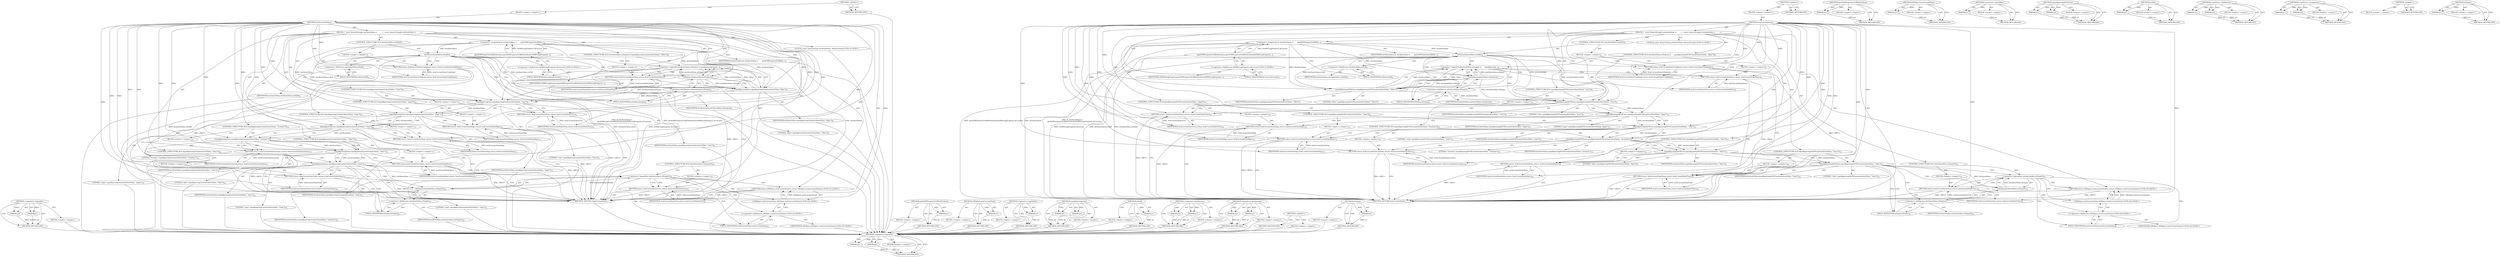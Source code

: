 digraph "isEmpty" {
vulnerable_138 [label=<(METHOD,&lt;operator&gt;.logicalOr)>];
vulnerable_139 [label=<(PARAM,p1)>];
vulnerable_140 [label=<(PARAM,p2)>];
vulnerable_141 [label=<(BLOCK,&lt;empty&gt;,&lt;empty&gt;)>];
vulnerable_142 [label=<(METHOD_RETURN,ANY)>];
vulnerable_6 [label=<(METHOD,&lt;global&gt;)<SUB>1</SUB>>];
vulnerable_7 [label=<(BLOCK,&lt;empty&gt;,&lt;empty&gt;)<SUB>1</SUB>>];
vulnerable_8 [label=<(METHOD,ariaCurrentState)<SUB>1</SUB>>];
vulnerable_9 [label=<(BLOCK,{
  const AtomicString&amp; attributeValue =
      ...,{
  const AtomicString&amp; attributeValue =
      ...)<SUB>1</SUB>>];
vulnerable_10 [label="<(LOCAL,const AtomicString attributeValue: AtomicString)<SUB>2</SUB>>"];
vulnerable_11 [label=<(&lt;operator&gt;.assignment,&amp; attributeValue =
       getAOMPropertyOrARIAA...)<SUB>2</SUB>>];
vulnerable_12 [label=<(IDENTIFIER,attributeValue,&amp; attributeValue =
       getAOMPropertyOrARIAA...)<SUB>2</SUB>>];
vulnerable_13 [label=<(getAOMPropertyOrARIAAttribute,getAOMPropertyOrARIAAttribute(AOMStringProperty...)<SUB>3</SUB>>];
vulnerable_14 [label="<(&lt;operator&gt;.fieldAccess,AOMStringProperty::kCurrent)<SUB>3</SUB>>"];
vulnerable_15 [label=<(IDENTIFIER,AOMStringProperty,getAOMPropertyOrARIAAttribute(AOMStringProperty...)<SUB>3</SUB>>];
vulnerable_16 [label=<(FIELD_IDENTIFIER,kCurrent,kCurrent)<SUB>3</SUB>>];
vulnerable_17 [label=<(CONTROL_STRUCTURE,IF,if (attributeValue.isNull()))<SUB>4</SUB>>];
vulnerable_18 [label=<(isNull,attributeValue.isNull())<SUB>4</SUB>>];
vulnerable_19 [label=<(&lt;operator&gt;.fieldAccess,attributeValue.isNull)<SUB>4</SUB>>];
vulnerable_20 [label=<(IDENTIFIER,attributeValue,attributeValue.isNull())<SUB>4</SUB>>];
vulnerable_21 [label=<(FIELD_IDENTIFIER,isNull,isNull)<SUB>4</SUB>>];
vulnerable_22 [label=<(BLOCK,&lt;empty&gt;,&lt;empty&gt;)<SUB>5</SUB>>];
vulnerable_23 [label=<(RETURN,return AriaCurrentStateUndefined;,return AriaCurrentStateUndefined;)<SUB>5</SUB>>];
vulnerable_24 [label=<(IDENTIFIER,AriaCurrentStateUndefined,return AriaCurrentStateUndefined;)<SUB>5</SUB>>];
vulnerable_25 [label=<(CONTROL_STRUCTURE,IF,if (attributeValue.isEmpty() || equalIgnoringCase(attributeValue, &quot;false&quot;)))<SUB>6</SUB>>];
vulnerable_26 [label=<(&lt;operator&gt;.logicalOr,attributeValue.isEmpty() || equalIgnoringCase(a...)<SUB>6</SUB>>];
vulnerable_27 [label=<(isEmpty,attributeValue.isEmpty())<SUB>6</SUB>>];
vulnerable_28 [label=<(&lt;operator&gt;.fieldAccess,attributeValue.isEmpty)<SUB>6</SUB>>];
vulnerable_29 [label=<(IDENTIFIER,attributeValue,attributeValue.isEmpty())<SUB>6</SUB>>];
vulnerable_30 [label=<(FIELD_IDENTIFIER,isEmpty,isEmpty)<SUB>6</SUB>>];
vulnerable_31 [label=<(equalIgnoringCase,equalIgnoringCase(attributeValue, &quot;false&quot;))<SUB>6</SUB>>];
vulnerable_32 [label=<(IDENTIFIER,attributeValue,equalIgnoringCase(attributeValue, &quot;false&quot;))<SUB>6</SUB>>];
vulnerable_33 [label=<(LITERAL,&quot;false&quot;,equalIgnoringCase(attributeValue, &quot;false&quot;))<SUB>6</SUB>>];
vulnerable_34 [label=<(BLOCK,&lt;empty&gt;,&lt;empty&gt;)<SUB>7</SUB>>];
vulnerable_35 [label=<(RETURN,return AriaCurrentStateFalse;,return AriaCurrentStateFalse;)<SUB>7</SUB>>];
vulnerable_36 [label=<(IDENTIFIER,AriaCurrentStateFalse,return AriaCurrentStateFalse;)<SUB>7</SUB>>];
vulnerable_37 [label=<(CONTROL_STRUCTURE,IF,if (equalIgnoringCase(attributeValue, &quot;true&quot;)))<SUB>8</SUB>>];
vulnerable_38 [label=<(equalIgnoringCase,equalIgnoringCase(attributeValue, &quot;true&quot;))<SUB>8</SUB>>];
vulnerable_39 [label=<(IDENTIFIER,attributeValue,equalIgnoringCase(attributeValue, &quot;true&quot;))<SUB>8</SUB>>];
vulnerable_40 [label=<(LITERAL,&quot;true&quot;,equalIgnoringCase(attributeValue, &quot;true&quot;))<SUB>8</SUB>>];
vulnerable_41 [label=<(BLOCK,&lt;empty&gt;,&lt;empty&gt;)<SUB>9</SUB>>];
vulnerable_42 [label=<(RETURN,return AriaCurrentStateTrue;,return AriaCurrentStateTrue;)<SUB>9</SUB>>];
vulnerable_43 [label=<(IDENTIFIER,AriaCurrentStateTrue,return AriaCurrentStateTrue;)<SUB>9</SUB>>];
vulnerable_44 [label=<(CONTROL_STRUCTURE,IF,if (equalIgnoringCase(attributeValue, &quot;page&quot;)))<SUB>10</SUB>>];
vulnerable_45 [label=<(equalIgnoringCase,equalIgnoringCase(attributeValue, &quot;page&quot;))<SUB>10</SUB>>];
vulnerable_46 [label=<(IDENTIFIER,attributeValue,equalIgnoringCase(attributeValue, &quot;page&quot;))<SUB>10</SUB>>];
vulnerable_47 [label=<(LITERAL,&quot;page&quot;,equalIgnoringCase(attributeValue, &quot;page&quot;))<SUB>10</SUB>>];
vulnerable_48 [label=<(BLOCK,&lt;empty&gt;,&lt;empty&gt;)<SUB>11</SUB>>];
vulnerable_49 [label=<(RETURN,return AriaCurrentStatePage;,return AriaCurrentStatePage;)<SUB>11</SUB>>];
vulnerable_50 [label=<(IDENTIFIER,AriaCurrentStatePage,return AriaCurrentStatePage;)<SUB>11</SUB>>];
vulnerable_51 [label=<(CONTROL_STRUCTURE,IF,if (equalIgnoringCase(attributeValue, &quot;step&quot;)))<SUB>12</SUB>>];
vulnerable_52 [label=<(equalIgnoringCase,equalIgnoringCase(attributeValue, &quot;step&quot;))<SUB>12</SUB>>];
vulnerable_53 [label=<(IDENTIFIER,attributeValue,equalIgnoringCase(attributeValue, &quot;step&quot;))<SUB>12</SUB>>];
vulnerable_54 [label=<(LITERAL,&quot;step&quot;,equalIgnoringCase(attributeValue, &quot;step&quot;))<SUB>12</SUB>>];
vulnerable_55 [label=<(BLOCK,&lt;empty&gt;,&lt;empty&gt;)<SUB>13</SUB>>];
vulnerable_56 [label=<(RETURN,return AriaCurrentStateStep;,return AriaCurrentStateStep;)<SUB>13</SUB>>];
vulnerable_57 [label=<(IDENTIFIER,AriaCurrentStateStep,return AriaCurrentStateStep;)<SUB>13</SUB>>];
vulnerable_58 [label=<(CONTROL_STRUCTURE,IF,if (equalIgnoringCase(attributeValue, &quot;location&quot;)))<SUB>14</SUB>>];
vulnerable_59 [label=<(equalIgnoringCase,equalIgnoringCase(attributeValue, &quot;location&quot;))<SUB>14</SUB>>];
vulnerable_60 [label=<(IDENTIFIER,attributeValue,equalIgnoringCase(attributeValue, &quot;location&quot;))<SUB>14</SUB>>];
vulnerable_61 [label=<(LITERAL,&quot;location&quot;,equalIgnoringCase(attributeValue, &quot;location&quot;))<SUB>14</SUB>>];
vulnerable_62 [label=<(BLOCK,&lt;empty&gt;,&lt;empty&gt;)<SUB>15</SUB>>];
vulnerable_63 [label=<(RETURN,return AriaCurrentStateLocation;,return AriaCurrentStateLocation;)<SUB>15</SUB>>];
vulnerable_64 [label=<(IDENTIFIER,AriaCurrentStateLocation,return AriaCurrentStateLocation;)<SUB>15</SUB>>];
vulnerable_65 [label=<(CONTROL_STRUCTURE,IF,if (equalIgnoringCase(attributeValue, &quot;date&quot;)))<SUB>16</SUB>>];
vulnerable_66 [label=<(equalIgnoringCase,equalIgnoringCase(attributeValue, &quot;date&quot;))<SUB>16</SUB>>];
vulnerable_67 [label=<(IDENTIFIER,attributeValue,equalIgnoringCase(attributeValue, &quot;date&quot;))<SUB>16</SUB>>];
vulnerable_68 [label=<(LITERAL,&quot;date&quot;,equalIgnoringCase(attributeValue, &quot;date&quot;))<SUB>16</SUB>>];
vulnerable_69 [label=<(BLOCK,&lt;empty&gt;,&lt;empty&gt;)<SUB>17</SUB>>];
vulnerable_70 [label=<(RETURN,return AriaCurrentStateDate;,return AriaCurrentStateDate;)<SUB>17</SUB>>];
vulnerable_71 [label=<(IDENTIFIER,AriaCurrentStateDate,return AriaCurrentStateDate;)<SUB>17</SUB>>];
vulnerable_72 [label=<(CONTROL_STRUCTURE,IF,if (equalIgnoringCase(attributeValue, &quot;time&quot;)))<SUB>18</SUB>>];
vulnerable_73 [label=<(equalIgnoringCase,equalIgnoringCase(attributeValue, &quot;time&quot;))<SUB>18</SUB>>];
vulnerable_74 [label=<(IDENTIFIER,attributeValue,equalIgnoringCase(attributeValue, &quot;time&quot;))<SUB>18</SUB>>];
vulnerable_75 [label=<(LITERAL,&quot;time&quot;,equalIgnoringCase(attributeValue, &quot;time&quot;))<SUB>18</SUB>>];
vulnerable_76 [label=<(BLOCK,&lt;empty&gt;,&lt;empty&gt;)<SUB>19</SUB>>];
vulnerable_77 [label=<(RETURN,return AriaCurrentStateTime;,return AriaCurrentStateTime;)<SUB>19</SUB>>];
vulnerable_78 [label=<(IDENTIFIER,AriaCurrentStateTime,return AriaCurrentStateTime;)<SUB>19</SUB>>];
vulnerable_79 [label=<(CONTROL_STRUCTURE,IF,if (!attributeValue.isEmpty()))<SUB>20</SUB>>];
vulnerable_80 [label=<(&lt;operator&gt;.logicalNot,!attributeValue.isEmpty())<SUB>20</SUB>>];
vulnerable_81 [label=<(isEmpty,attributeValue.isEmpty())<SUB>20</SUB>>];
vulnerable_82 [label=<(&lt;operator&gt;.fieldAccess,attributeValue.isEmpty)<SUB>20</SUB>>];
vulnerable_83 [label=<(IDENTIFIER,attributeValue,attributeValue.isEmpty())<SUB>20</SUB>>];
vulnerable_84 [label=<(FIELD_IDENTIFIER,isEmpty,isEmpty)<SUB>20</SUB>>];
vulnerable_85 [label=<(BLOCK,&lt;empty&gt;,&lt;empty&gt;)<SUB>21</SUB>>];
vulnerable_86 [label=<(RETURN,return AriaCurrentStateTrue;,return AriaCurrentStateTrue;)<SUB>21</SUB>>];
vulnerable_87 [label=<(IDENTIFIER,AriaCurrentStateTrue,return AriaCurrentStateTrue;)<SUB>21</SUB>>];
vulnerable_88 [label="<(RETURN,return AXObject::ariaCurrentState();,return AXObject::ariaCurrentState();)<SUB>23</SUB>>"];
vulnerable_89 [label="<(AXObject.ariaCurrentState,AXObject::ariaCurrentState())<SUB>23</SUB>>"];
vulnerable_90 [label="<(&lt;operator&gt;.fieldAccess,AXObject::ariaCurrentState)<SUB>23</SUB>>"];
vulnerable_91 [label="<(IDENTIFIER,AXObject,AXObject::ariaCurrentState())<SUB>23</SUB>>"];
vulnerable_92 [label=<(FIELD_IDENTIFIER,ariaCurrentState,ariaCurrentState)<SUB>23</SUB>>];
vulnerable_93 [label=<(METHOD_RETURN,AriaCurrentState)<SUB>1</SUB>>];
vulnerable_95 [label=<(METHOD_RETURN,ANY)<SUB>1</SUB>>];
vulnerable_125 [label=<(METHOD,getAOMPropertyOrARIAAttribute)>];
vulnerable_126 [label=<(PARAM,p1)>];
vulnerable_127 [label=<(BLOCK,&lt;empty&gt;,&lt;empty&gt;)>];
vulnerable_128 [label=<(METHOD_RETURN,ANY)>];
vulnerable_156 [label=<(METHOD,AXObject.ariaCurrentState)>];
vulnerable_157 [label=<(PARAM,p1)>];
vulnerable_158 [label=<(BLOCK,&lt;empty&gt;,&lt;empty&gt;)>];
vulnerable_159 [label=<(METHOD_RETURN,ANY)>];
vulnerable_152 [label=<(METHOD,&lt;operator&gt;.logicalNot)>];
vulnerable_153 [label=<(PARAM,p1)>];
vulnerable_154 [label=<(BLOCK,&lt;empty&gt;,&lt;empty&gt;)>];
vulnerable_155 [label=<(METHOD_RETURN,ANY)>];
vulnerable_147 [label=<(METHOD,equalIgnoringCase)>];
vulnerable_148 [label=<(PARAM,p1)>];
vulnerable_149 [label=<(PARAM,p2)>];
vulnerable_150 [label=<(BLOCK,&lt;empty&gt;,&lt;empty&gt;)>];
vulnerable_151 [label=<(METHOD_RETURN,ANY)>];
vulnerable_134 [label=<(METHOD,isNull)>];
vulnerable_135 [label=<(PARAM,p1)>];
vulnerable_136 [label=<(BLOCK,&lt;empty&gt;,&lt;empty&gt;)>];
vulnerable_137 [label=<(METHOD_RETURN,ANY)>];
vulnerable_129 [label=<(METHOD,&lt;operator&gt;.fieldAccess)>];
vulnerable_130 [label=<(PARAM,p1)>];
vulnerable_131 [label=<(PARAM,p2)>];
vulnerable_132 [label=<(BLOCK,&lt;empty&gt;,&lt;empty&gt;)>];
vulnerable_133 [label=<(METHOD_RETURN,ANY)>];
vulnerable_120 [label=<(METHOD,&lt;operator&gt;.assignment)>];
vulnerable_121 [label=<(PARAM,p1)>];
vulnerable_122 [label=<(PARAM,p2)>];
vulnerable_123 [label=<(BLOCK,&lt;empty&gt;,&lt;empty&gt;)>];
vulnerable_124 [label=<(METHOD_RETURN,ANY)>];
vulnerable_114 [label=<(METHOD,&lt;global&gt;)<SUB>1</SUB>>];
vulnerable_115 [label=<(BLOCK,&lt;empty&gt;,&lt;empty&gt;)>];
vulnerable_116 [label=<(METHOD_RETURN,ANY)>];
vulnerable_143 [label=<(METHOD,isEmpty)>];
vulnerable_144 [label=<(PARAM,p1)>];
vulnerable_145 [label=<(BLOCK,&lt;empty&gt;,&lt;empty&gt;)>];
vulnerable_146 [label=<(METHOD_RETURN,ANY)>];
fixed_138 [label=<(METHOD,&lt;operator&gt;.logicalOr)>];
fixed_139 [label=<(PARAM,p1)>];
fixed_140 [label=<(PARAM,p2)>];
fixed_141 [label=<(BLOCK,&lt;empty&gt;,&lt;empty&gt;)>];
fixed_142 [label=<(METHOD_RETURN,ANY)>];
fixed_6 [label=<(METHOD,&lt;global&gt;)<SUB>1</SUB>>];
fixed_7 [label=<(BLOCK,&lt;empty&gt;,&lt;empty&gt;)<SUB>1</SUB>>];
fixed_8 [label=<(METHOD,ariaCurrentState)<SUB>1</SUB>>];
fixed_9 [label=<(BLOCK,{
  const AtomicString&amp; attributeValue =
      ...,{
  const AtomicString&amp; attributeValue =
      ...)<SUB>1</SUB>>];
fixed_10 [label="<(LOCAL,const AtomicString attributeValue: AtomicString)<SUB>2</SUB>>"];
fixed_11 [label=<(&lt;operator&gt;.assignment,&amp; attributeValue =
       getAOMPropertyOrARIAA...)<SUB>2</SUB>>];
fixed_12 [label=<(IDENTIFIER,attributeValue,&amp; attributeValue =
       getAOMPropertyOrARIAA...)<SUB>2</SUB>>];
fixed_13 [label=<(getAOMPropertyOrARIAAttribute,getAOMPropertyOrARIAAttribute(AOMStringProperty...)<SUB>3</SUB>>];
fixed_14 [label="<(&lt;operator&gt;.fieldAccess,AOMStringProperty::kCurrent)<SUB>3</SUB>>"];
fixed_15 [label=<(IDENTIFIER,AOMStringProperty,getAOMPropertyOrARIAAttribute(AOMStringProperty...)<SUB>3</SUB>>];
fixed_16 [label=<(FIELD_IDENTIFIER,kCurrent,kCurrent)<SUB>3</SUB>>];
fixed_17 [label=<(CONTROL_STRUCTURE,IF,if (attributeValue.isNull()))<SUB>4</SUB>>];
fixed_18 [label=<(isNull,attributeValue.isNull())<SUB>4</SUB>>];
fixed_19 [label=<(&lt;operator&gt;.fieldAccess,attributeValue.isNull)<SUB>4</SUB>>];
fixed_20 [label=<(IDENTIFIER,attributeValue,attributeValue.isNull())<SUB>4</SUB>>];
fixed_21 [label=<(FIELD_IDENTIFIER,isNull,isNull)<SUB>4</SUB>>];
fixed_22 [label=<(BLOCK,&lt;empty&gt;,&lt;empty&gt;)<SUB>5</SUB>>];
fixed_23 [label=<(RETURN,return AriaCurrentStateUndefined;,return AriaCurrentStateUndefined;)<SUB>5</SUB>>];
fixed_24 [label=<(IDENTIFIER,AriaCurrentStateUndefined,return AriaCurrentStateUndefined;)<SUB>5</SUB>>];
fixed_25 [label=<(CONTROL_STRUCTURE,IF,if (attributeValue.isEmpty() ||
      equalIgnoringASCIICase(attributeValue, &quot;false&quot;)))<SUB>6</SUB>>];
fixed_26 [label=<(&lt;operator&gt;.logicalOr,attributeValue.isEmpty() ||
      equalIgnoring...)<SUB>6</SUB>>];
fixed_27 [label=<(isEmpty,attributeValue.isEmpty())<SUB>6</SUB>>];
fixed_28 [label=<(&lt;operator&gt;.fieldAccess,attributeValue.isEmpty)<SUB>6</SUB>>];
fixed_29 [label=<(IDENTIFIER,attributeValue,attributeValue.isEmpty())<SUB>6</SUB>>];
fixed_30 [label=<(FIELD_IDENTIFIER,isEmpty,isEmpty)<SUB>6</SUB>>];
fixed_31 [label=<(equalIgnoringASCIICase,equalIgnoringASCIICase(attributeValue, &quot;false&quot;))<SUB>7</SUB>>];
fixed_32 [label=<(IDENTIFIER,attributeValue,equalIgnoringASCIICase(attributeValue, &quot;false&quot;))<SUB>7</SUB>>];
fixed_33 [label=<(LITERAL,&quot;false&quot;,equalIgnoringASCIICase(attributeValue, &quot;false&quot;))<SUB>7</SUB>>];
fixed_34 [label=<(BLOCK,&lt;empty&gt;,&lt;empty&gt;)<SUB>8</SUB>>];
fixed_35 [label=<(RETURN,return AriaCurrentStateFalse;,return AriaCurrentStateFalse;)<SUB>8</SUB>>];
fixed_36 [label=<(IDENTIFIER,AriaCurrentStateFalse,return AriaCurrentStateFalse;)<SUB>8</SUB>>];
fixed_37 [label=<(CONTROL_STRUCTURE,IF,if (equalIgnoringASCIICase(attributeValue, &quot;true&quot;)))<SUB>9</SUB>>];
fixed_38 [label=<(equalIgnoringASCIICase,equalIgnoringASCIICase(attributeValue, &quot;true&quot;))<SUB>9</SUB>>];
fixed_39 [label=<(IDENTIFIER,attributeValue,equalIgnoringASCIICase(attributeValue, &quot;true&quot;))<SUB>9</SUB>>];
fixed_40 [label=<(LITERAL,&quot;true&quot;,equalIgnoringASCIICase(attributeValue, &quot;true&quot;))<SUB>9</SUB>>];
fixed_41 [label=<(BLOCK,&lt;empty&gt;,&lt;empty&gt;)<SUB>10</SUB>>];
fixed_42 [label=<(RETURN,return AriaCurrentStateTrue;,return AriaCurrentStateTrue;)<SUB>10</SUB>>];
fixed_43 [label=<(IDENTIFIER,AriaCurrentStateTrue,return AriaCurrentStateTrue;)<SUB>10</SUB>>];
fixed_44 [label=<(CONTROL_STRUCTURE,IF,if (equalIgnoringASCIICase(attributeValue, &quot;page&quot;)))<SUB>11</SUB>>];
fixed_45 [label=<(equalIgnoringASCIICase,equalIgnoringASCIICase(attributeValue, &quot;page&quot;))<SUB>11</SUB>>];
fixed_46 [label=<(IDENTIFIER,attributeValue,equalIgnoringASCIICase(attributeValue, &quot;page&quot;))<SUB>11</SUB>>];
fixed_47 [label=<(LITERAL,&quot;page&quot;,equalIgnoringASCIICase(attributeValue, &quot;page&quot;))<SUB>11</SUB>>];
fixed_48 [label=<(BLOCK,&lt;empty&gt;,&lt;empty&gt;)<SUB>12</SUB>>];
fixed_49 [label=<(RETURN,return AriaCurrentStatePage;,return AriaCurrentStatePage;)<SUB>12</SUB>>];
fixed_50 [label=<(IDENTIFIER,AriaCurrentStatePage,return AriaCurrentStatePage;)<SUB>12</SUB>>];
fixed_51 [label=<(CONTROL_STRUCTURE,IF,if (equalIgnoringASCIICase(attributeValue, &quot;step&quot;)))<SUB>13</SUB>>];
fixed_52 [label=<(equalIgnoringASCIICase,equalIgnoringASCIICase(attributeValue, &quot;step&quot;))<SUB>13</SUB>>];
fixed_53 [label=<(IDENTIFIER,attributeValue,equalIgnoringASCIICase(attributeValue, &quot;step&quot;))<SUB>13</SUB>>];
fixed_54 [label=<(LITERAL,&quot;step&quot;,equalIgnoringASCIICase(attributeValue, &quot;step&quot;))<SUB>13</SUB>>];
fixed_55 [label=<(BLOCK,&lt;empty&gt;,&lt;empty&gt;)<SUB>14</SUB>>];
fixed_56 [label=<(RETURN,return AriaCurrentStateStep;,return AriaCurrentStateStep;)<SUB>14</SUB>>];
fixed_57 [label=<(IDENTIFIER,AriaCurrentStateStep,return AriaCurrentStateStep;)<SUB>14</SUB>>];
fixed_58 [label=<(CONTROL_STRUCTURE,IF,if (equalIgnoringASCIICase(attributeValue, &quot;location&quot;)))<SUB>15</SUB>>];
fixed_59 [label=<(equalIgnoringASCIICase,equalIgnoringASCIICase(attributeValue, &quot;location&quot;))<SUB>15</SUB>>];
fixed_60 [label=<(IDENTIFIER,attributeValue,equalIgnoringASCIICase(attributeValue, &quot;location&quot;))<SUB>15</SUB>>];
fixed_61 [label=<(LITERAL,&quot;location&quot;,equalIgnoringASCIICase(attributeValue, &quot;location&quot;))<SUB>15</SUB>>];
fixed_62 [label=<(BLOCK,&lt;empty&gt;,&lt;empty&gt;)<SUB>16</SUB>>];
fixed_63 [label=<(RETURN,return AriaCurrentStateLocation;,return AriaCurrentStateLocation;)<SUB>16</SUB>>];
fixed_64 [label=<(IDENTIFIER,AriaCurrentStateLocation,return AriaCurrentStateLocation;)<SUB>16</SUB>>];
fixed_65 [label=<(CONTROL_STRUCTURE,IF,if (equalIgnoringASCIICase(attributeValue, &quot;date&quot;)))<SUB>17</SUB>>];
fixed_66 [label=<(equalIgnoringASCIICase,equalIgnoringASCIICase(attributeValue, &quot;date&quot;))<SUB>17</SUB>>];
fixed_67 [label=<(IDENTIFIER,attributeValue,equalIgnoringASCIICase(attributeValue, &quot;date&quot;))<SUB>17</SUB>>];
fixed_68 [label=<(LITERAL,&quot;date&quot;,equalIgnoringASCIICase(attributeValue, &quot;date&quot;))<SUB>17</SUB>>];
fixed_69 [label=<(BLOCK,&lt;empty&gt;,&lt;empty&gt;)<SUB>18</SUB>>];
fixed_70 [label=<(RETURN,return AriaCurrentStateDate;,return AriaCurrentStateDate;)<SUB>18</SUB>>];
fixed_71 [label=<(IDENTIFIER,AriaCurrentStateDate,return AriaCurrentStateDate;)<SUB>18</SUB>>];
fixed_72 [label=<(CONTROL_STRUCTURE,IF,if (equalIgnoringASCIICase(attributeValue, &quot;time&quot;)))<SUB>19</SUB>>];
fixed_73 [label=<(equalIgnoringASCIICase,equalIgnoringASCIICase(attributeValue, &quot;time&quot;))<SUB>19</SUB>>];
fixed_74 [label=<(IDENTIFIER,attributeValue,equalIgnoringASCIICase(attributeValue, &quot;time&quot;))<SUB>19</SUB>>];
fixed_75 [label=<(LITERAL,&quot;time&quot;,equalIgnoringASCIICase(attributeValue, &quot;time&quot;))<SUB>19</SUB>>];
fixed_76 [label=<(BLOCK,&lt;empty&gt;,&lt;empty&gt;)<SUB>20</SUB>>];
fixed_77 [label=<(RETURN,return AriaCurrentStateTime;,return AriaCurrentStateTime;)<SUB>20</SUB>>];
fixed_78 [label=<(IDENTIFIER,AriaCurrentStateTime,return AriaCurrentStateTime;)<SUB>20</SUB>>];
fixed_79 [label=<(CONTROL_STRUCTURE,IF,if (!attributeValue.isEmpty()))<SUB>21</SUB>>];
fixed_80 [label=<(&lt;operator&gt;.logicalNot,!attributeValue.isEmpty())<SUB>21</SUB>>];
fixed_81 [label=<(isEmpty,attributeValue.isEmpty())<SUB>21</SUB>>];
fixed_82 [label=<(&lt;operator&gt;.fieldAccess,attributeValue.isEmpty)<SUB>21</SUB>>];
fixed_83 [label=<(IDENTIFIER,attributeValue,attributeValue.isEmpty())<SUB>21</SUB>>];
fixed_84 [label=<(FIELD_IDENTIFIER,isEmpty,isEmpty)<SUB>21</SUB>>];
fixed_85 [label=<(BLOCK,&lt;empty&gt;,&lt;empty&gt;)<SUB>22</SUB>>];
fixed_86 [label=<(RETURN,return AriaCurrentStateTrue;,return AriaCurrentStateTrue;)<SUB>22</SUB>>];
fixed_87 [label=<(IDENTIFIER,AriaCurrentStateTrue,return AriaCurrentStateTrue;)<SUB>22</SUB>>];
fixed_88 [label="<(RETURN,return AXObject::ariaCurrentState();,return AXObject::ariaCurrentState();)<SUB>24</SUB>>"];
fixed_89 [label="<(AXObject.ariaCurrentState,AXObject::ariaCurrentState())<SUB>24</SUB>>"];
fixed_90 [label="<(&lt;operator&gt;.fieldAccess,AXObject::ariaCurrentState)<SUB>24</SUB>>"];
fixed_91 [label="<(IDENTIFIER,AXObject,AXObject::ariaCurrentState())<SUB>24</SUB>>"];
fixed_92 [label=<(FIELD_IDENTIFIER,ariaCurrentState,ariaCurrentState)<SUB>24</SUB>>];
fixed_93 [label=<(METHOD_RETURN,AriaCurrentState)<SUB>1</SUB>>];
fixed_95 [label=<(METHOD_RETURN,ANY)<SUB>1</SUB>>];
fixed_125 [label=<(METHOD,getAOMPropertyOrARIAAttribute)>];
fixed_126 [label=<(PARAM,p1)>];
fixed_127 [label=<(BLOCK,&lt;empty&gt;,&lt;empty&gt;)>];
fixed_128 [label=<(METHOD_RETURN,ANY)>];
fixed_156 [label=<(METHOD,AXObject.ariaCurrentState)>];
fixed_157 [label=<(PARAM,p1)>];
fixed_158 [label=<(BLOCK,&lt;empty&gt;,&lt;empty&gt;)>];
fixed_159 [label=<(METHOD_RETURN,ANY)>];
fixed_152 [label=<(METHOD,&lt;operator&gt;.logicalNot)>];
fixed_153 [label=<(PARAM,p1)>];
fixed_154 [label=<(BLOCK,&lt;empty&gt;,&lt;empty&gt;)>];
fixed_155 [label=<(METHOD_RETURN,ANY)>];
fixed_147 [label=<(METHOD,equalIgnoringASCIICase)>];
fixed_148 [label=<(PARAM,p1)>];
fixed_149 [label=<(PARAM,p2)>];
fixed_150 [label=<(BLOCK,&lt;empty&gt;,&lt;empty&gt;)>];
fixed_151 [label=<(METHOD_RETURN,ANY)>];
fixed_134 [label=<(METHOD,isNull)>];
fixed_135 [label=<(PARAM,p1)>];
fixed_136 [label=<(BLOCK,&lt;empty&gt;,&lt;empty&gt;)>];
fixed_137 [label=<(METHOD_RETURN,ANY)>];
fixed_129 [label=<(METHOD,&lt;operator&gt;.fieldAccess)>];
fixed_130 [label=<(PARAM,p1)>];
fixed_131 [label=<(PARAM,p2)>];
fixed_132 [label=<(BLOCK,&lt;empty&gt;,&lt;empty&gt;)>];
fixed_133 [label=<(METHOD_RETURN,ANY)>];
fixed_120 [label=<(METHOD,&lt;operator&gt;.assignment)>];
fixed_121 [label=<(PARAM,p1)>];
fixed_122 [label=<(PARAM,p2)>];
fixed_123 [label=<(BLOCK,&lt;empty&gt;,&lt;empty&gt;)>];
fixed_124 [label=<(METHOD_RETURN,ANY)>];
fixed_114 [label=<(METHOD,&lt;global&gt;)<SUB>1</SUB>>];
fixed_115 [label=<(BLOCK,&lt;empty&gt;,&lt;empty&gt;)>];
fixed_116 [label=<(METHOD_RETURN,ANY)>];
fixed_143 [label=<(METHOD,isEmpty)>];
fixed_144 [label=<(PARAM,p1)>];
fixed_145 [label=<(BLOCK,&lt;empty&gt;,&lt;empty&gt;)>];
fixed_146 [label=<(METHOD_RETURN,ANY)>];
vulnerable_138 -> vulnerable_139  [key=0, label="AST: "];
vulnerable_138 -> vulnerable_139  [key=1, label="DDG: "];
vulnerable_138 -> vulnerable_141  [key=0, label="AST: "];
vulnerable_138 -> vulnerable_140  [key=0, label="AST: "];
vulnerable_138 -> vulnerable_140  [key=1, label="DDG: "];
vulnerable_138 -> vulnerable_142  [key=0, label="AST: "];
vulnerable_138 -> vulnerable_142  [key=1, label="CFG: "];
vulnerable_139 -> vulnerable_142  [key=0, label="DDG: p1"];
vulnerable_140 -> vulnerable_142  [key=0, label="DDG: p2"];
vulnerable_141 -> fixed_138  [key=0];
vulnerable_142 -> fixed_138  [key=0];
vulnerable_6 -> vulnerable_7  [key=0, label="AST: "];
vulnerable_6 -> vulnerable_95  [key=0, label="AST: "];
vulnerable_6 -> vulnerable_95  [key=1, label="CFG: "];
vulnerable_7 -> vulnerable_8  [key=0, label="AST: "];
vulnerable_8 -> vulnerable_9  [key=0, label="AST: "];
vulnerable_8 -> vulnerable_93  [key=0, label="AST: "];
vulnerable_8 -> vulnerable_16  [key=0, label="CFG: "];
vulnerable_8 -> vulnerable_23  [key=0, label="DDG: "];
vulnerable_8 -> vulnerable_35  [key=0, label="DDG: "];
vulnerable_8 -> vulnerable_38  [key=0, label="DDG: "];
vulnerable_8 -> vulnerable_42  [key=0, label="DDG: "];
vulnerable_8 -> vulnerable_45  [key=0, label="DDG: "];
vulnerable_8 -> vulnerable_49  [key=0, label="DDG: "];
vulnerable_8 -> vulnerable_52  [key=0, label="DDG: "];
vulnerable_8 -> vulnerable_56  [key=0, label="DDG: "];
vulnerable_8 -> vulnerable_59  [key=0, label="DDG: "];
vulnerable_8 -> vulnerable_63  [key=0, label="DDG: "];
vulnerable_8 -> vulnerable_66  [key=0, label="DDG: "];
vulnerable_8 -> vulnerable_70  [key=0, label="DDG: "];
vulnerable_8 -> vulnerable_73  [key=0, label="DDG: "];
vulnerable_8 -> vulnerable_77  [key=0, label="DDG: "];
vulnerable_8 -> vulnerable_86  [key=0, label="DDG: "];
vulnerable_8 -> vulnerable_24  [key=0, label="DDG: "];
vulnerable_8 -> vulnerable_31  [key=0, label="DDG: "];
vulnerable_8 -> vulnerable_36  [key=0, label="DDG: "];
vulnerable_8 -> vulnerable_43  [key=0, label="DDG: "];
vulnerable_8 -> vulnerable_50  [key=0, label="DDG: "];
vulnerable_8 -> vulnerable_57  [key=0, label="DDG: "];
vulnerable_8 -> vulnerable_64  [key=0, label="DDG: "];
vulnerable_8 -> vulnerable_71  [key=0, label="DDG: "];
vulnerable_8 -> vulnerable_78  [key=0, label="DDG: "];
vulnerable_8 -> vulnerable_87  [key=0, label="DDG: "];
vulnerable_9 -> vulnerable_10  [key=0, label="AST: "];
vulnerable_9 -> vulnerable_11  [key=0, label="AST: "];
vulnerable_9 -> vulnerable_17  [key=0, label="AST: "];
vulnerable_9 -> vulnerable_25  [key=0, label="AST: "];
vulnerable_9 -> vulnerable_37  [key=0, label="AST: "];
vulnerable_9 -> vulnerable_44  [key=0, label="AST: "];
vulnerable_9 -> vulnerable_51  [key=0, label="AST: "];
vulnerable_9 -> vulnerable_58  [key=0, label="AST: "];
vulnerable_9 -> vulnerable_65  [key=0, label="AST: "];
vulnerable_9 -> vulnerable_72  [key=0, label="AST: "];
vulnerable_9 -> vulnerable_79  [key=0, label="AST: "];
vulnerable_9 -> vulnerable_88  [key=0, label="AST: "];
vulnerable_10 -> fixed_138  [key=0];
vulnerable_11 -> vulnerable_12  [key=0, label="AST: "];
vulnerable_11 -> vulnerable_13  [key=0, label="AST: "];
vulnerable_11 -> vulnerable_21  [key=0, label="CFG: "];
vulnerable_11 -> vulnerable_93  [key=0, label="DDG: attributeValue"];
vulnerable_11 -> vulnerable_93  [key=1, label="DDG: getAOMPropertyOrARIAAttribute(AOMStringProperty::kCurrent)"];
vulnerable_11 -> vulnerable_93  [key=2, label="DDG: &amp; attributeValue =
       getAOMPropertyOrARIAAttribute(AOMStringProperty::kCurrent)"];
vulnerable_11 -> vulnerable_18  [key=0, label="DDG: attributeValue"];
vulnerable_11 -> vulnerable_38  [key=0, label="DDG: attributeValue"];
vulnerable_11 -> vulnerable_27  [key=0, label="DDG: attributeValue"];
vulnerable_11 -> vulnerable_31  [key=0, label="DDG: attributeValue"];
vulnerable_12 -> fixed_138  [key=0];
vulnerable_13 -> vulnerable_14  [key=0, label="AST: "];
vulnerable_13 -> vulnerable_11  [key=0, label="CFG: "];
vulnerable_13 -> vulnerable_11  [key=1, label="DDG: AOMStringProperty::kCurrent"];
vulnerable_13 -> vulnerable_93  [key=0, label="DDG: AOMStringProperty::kCurrent"];
vulnerable_14 -> vulnerable_15  [key=0, label="AST: "];
vulnerable_14 -> vulnerable_16  [key=0, label="AST: "];
vulnerable_14 -> vulnerable_13  [key=0, label="CFG: "];
vulnerable_15 -> fixed_138  [key=0];
vulnerable_16 -> vulnerable_14  [key=0, label="CFG: "];
vulnerable_17 -> vulnerable_18  [key=0, label="AST: "];
vulnerable_17 -> vulnerable_22  [key=0, label="AST: "];
vulnerable_18 -> vulnerable_19  [key=0, label="AST: "];
vulnerable_18 -> vulnerable_23  [key=0, label="CFG: "];
vulnerable_18 -> vulnerable_23  [key=1, label="CDG: "];
vulnerable_18 -> vulnerable_30  [key=0, label="CFG: "];
vulnerable_18 -> vulnerable_30  [key=1, label="CDG: "];
vulnerable_18 -> vulnerable_93  [key=0, label="DDG: attributeValue.isNull"];
vulnerable_18 -> vulnerable_93  [key=1, label="DDG: attributeValue.isNull()"];
vulnerable_18 -> vulnerable_38  [key=0, label="DDG: attributeValue.isNull"];
vulnerable_18 -> vulnerable_31  [key=0, label="DDG: attributeValue.isNull"];
vulnerable_18 -> vulnerable_26  [key=0, label="CDG: "];
vulnerable_18 -> vulnerable_28  [key=0, label="CDG: "];
vulnerable_18 -> vulnerable_27  [key=0, label="CDG: "];
vulnerable_19 -> vulnerable_20  [key=0, label="AST: "];
vulnerable_19 -> vulnerable_21  [key=0, label="AST: "];
vulnerable_19 -> vulnerable_18  [key=0, label="CFG: "];
vulnerable_20 -> fixed_138  [key=0];
vulnerable_21 -> vulnerable_19  [key=0, label="CFG: "];
vulnerable_22 -> vulnerable_23  [key=0, label="AST: "];
vulnerable_23 -> vulnerable_24  [key=0, label="AST: "];
vulnerable_23 -> vulnerable_93  [key=0, label="CFG: "];
vulnerable_23 -> vulnerable_93  [key=1, label="DDG: &lt;RET&gt;"];
vulnerable_24 -> vulnerable_23  [key=0, label="DDG: AriaCurrentStateUndefined"];
vulnerable_25 -> vulnerable_26  [key=0, label="AST: "];
vulnerable_25 -> vulnerable_34  [key=0, label="AST: "];
vulnerable_26 -> vulnerable_27  [key=0, label="AST: "];
vulnerable_26 -> vulnerable_31  [key=0, label="AST: "];
vulnerable_26 -> vulnerable_35  [key=0, label="CFG: "];
vulnerable_26 -> vulnerable_35  [key=1, label="CDG: "];
vulnerable_26 -> vulnerable_38  [key=0, label="CFG: "];
vulnerable_26 -> vulnerable_38  [key=1, label="CDG: "];
vulnerable_27 -> vulnerable_28  [key=0, label="AST: "];
vulnerable_27 -> vulnerable_26  [key=0, label="CFG: "];
vulnerable_27 -> vulnerable_26  [key=1, label="DDG: attributeValue.isEmpty"];
vulnerable_27 -> vulnerable_31  [key=0, label="CFG: "];
vulnerable_27 -> vulnerable_31  [key=1, label="DDG: attributeValue.isEmpty"];
vulnerable_27 -> vulnerable_31  [key=2, label="CDG: "];
vulnerable_27 -> vulnerable_38  [key=0, label="DDG: attributeValue.isEmpty"];
vulnerable_28 -> vulnerable_29  [key=0, label="AST: "];
vulnerable_28 -> vulnerable_30  [key=0, label="AST: "];
vulnerable_28 -> vulnerable_27  [key=0, label="CFG: "];
vulnerable_29 -> fixed_138  [key=0];
vulnerable_30 -> vulnerable_28  [key=0, label="CFG: "];
vulnerable_31 -> vulnerable_32  [key=0, label="AST: "];
vulnerable_31 -> vulnerable_33  [key=0, label="AST: "];
vulnerable_31 -> vulnerable_26  [key=0, label="CFG: "];
vulnerable_31 -> vulnerable_26  [key=1, label="DDG: attributeValue"];
vulnerable_31 -> vulnerable_26  [key=2, label="DDG: &quot;false&quot;"];
vulnerable_31 -> vulnerable_38  [key=0, label="DDG: attributeValue"];
vulnerable_32 -> fixed_138  [key=0];
vulnerable_33 -> fixed_138  [key=0];
vulnerable_34 -> vulnerable_35  [key=0, label="AST: "];
vulnerable_35 -> vulnerable_36  [key=0, label="AST: "];
vulnerable_35 -> vulnerable_93  [key=0, label="CFG: "];
vulnerable_35 -> vulnerable_93  [key=1, label="DDG: &lt;RET&gt;"];
vulnerable_36 -> vulnerable_35  [key=0, label="DDG: AriaCurrentStateFalse"];
vulnerable_37 -> vulnerable_38  [key=0, label="AST: "];
vulnerable_37 -> vulnerable_41  [key=0, label="AST: "];
vulnerable_38 -> vulnerable_39  [key=0, label="AST: "];
vulnerable_38 -> vulnerable_40  [key=0, label="AST: "];
vulnerable_38 -> vulnerable_42  [key=0, label="CFG: "];
vulnerable_38 -> vulnerable_42  [key=1, label="CDG: "];
vulnerable_38 -> vulnerable_45  [key=0, label="CFG: "];
vulnerable_38 -> vulnerable_45  [key=1, label="DDG: attributeValue"];
vulnerable_38 -> vulnerable_45  [key=2, label="CDG: "];
vulnerable_39 -> fixed_138  [key=0];
vulnerable_40 -> fixed_138  [key=0];
vulnerable_41 -> vulnerable_42  [key=0, label="AST: "];
vulnerable_42 -> vulnerable_43  [key=0, label="AST: "];
vulnerable_42 -> vulnerable_93  [key=0, label="CFG: "];
vulnerable_42 -> vulnerable_93  [key=1, label="DDG: &lt;RET&gt;"];
vulnerable_43 -> vulnerable_42  [key=0, label="DDG: AriaCurrentStateTrue"];
vulnerable_44 -> vulnerable_45  [key=0, label="AST: "];
vulnerable_44 -> vulnerable_48  [key=0, label="AST: "];
vulnerable_45 -> vulnerable_46  [key=0, label="AST: "];
vulnerable_45 -> vulnerable_47  [key=0, label="AST: "];
vulnerable_45 -> vulnerable_49  [key=0, label="CFG: "];
vulnerable_45 -> vulnerable_49  [key=1, label="CDG: "];
vulnerable_45 -> vulnerable_52  [key=0, label="CFG: "];
vulnerable_45 -> vulnerable_52  [key=1, label="DDG: attributeValue"];
vulnerable_45 -> vulnerable_52  [key=2, label="CDG: "];
vulnerable_46 -> fixed_138  [key=0];
vulnerable_47 -> fixed_138  [key=0];
vulnerable_48 -> vulnerable_49  [key=0, label="AST: "];
vulnerable_49 -> vulnerable_50  [key=0, label="AST: "];
vulnerable_49 -> vulnerable_93  [key=0, label="CFG: "];
vulnerable_49 -> vulnerable_93  [key=1, label="DDG: &lt;RET&gt;"];
vulnerable_50 -> vulnerable_49  [key=0, label="DDG: AriaCurrentStatePage"];
vulnerable_51 -> vulnerable_52  [key=0, label="AST: "];
vulnerable_51 -> vulnerable_55  [key=0, label="AST: "];
vulnerable_52 -> vulnerable_53  [key=0, label="AST: "];
vulnerable_52 -> vulnerable_54  [key=0, label="AST: "];
vulnerable_52 -> vulnerable_56  [key=0, label="CFG: "];
vulnerable_52 -> vulnerable_56  [key=1, label="CDG: "];
vulnerable_52 -> vulnerable_59  [key=0, label="CFG: "];
vulnerable_52 -> vulnerable_59  [key=1, label="DDG: attributeValue"];
vulnerable_52 -> vulnerable_59  [key=2, label="CDG: "];
vulnerable_53 -> fixed_138  [key=0];
vulnerable_54 -> fixed_138  [key=0];
vulnerable_55 -> vulnerable_56  [key=0, label="AST: "];
vulnerable_56 -> vulnerable_57  [key=0, label="AST: "];
vulnerable_56 -> vulnerable_93  [key=0, label="CFG: "];
vulnerable_56 -> vulnerable_93  [key=1, label="DDG: &lt;RET&gt;"];
vulnerable_57 -> vulnerable_56  [key=0, label="DDG: AriaCurrentStateStep"];
vulnerable_58 -> vulnerable_59  [key=0, label="AST: "];
vulnerable_58 -> vulnerable_62  [key=0, label="AST: "];
vulnerable_59 -> vulnerable_60  [key=0, label="AST: "];
vulnerable_59 -> vulnerable_61  [key=0, label="AST: "];
vulnerable_59 -> vulnerable_63  [key=0, label="CFG: "];
vulnerable_59 -> vulnerable_63  [key=1, label="CDG: "];
vulnerable_59 -> vulnerable_66  [key=0, label="CFG: "];
vulnerable_59 -> vulnerable_66  [key=1, label="DDG: attributeValue"];
vulnerable_59 -> vulnerable_66  [key=2, label="CDG: "];
vulnerable_60 -> fixed_138  [key=0];
vulnerable_61 -> fixed_138  [key=0];
vulnerable_62 -> vulnerable_63  [key=0, label="AST: "];
vulnerable_63 -> vulnerable_64  [key=0, label="AST: "];
vulnerable_63 -> vulnerable_93  [key=0, label="CFG: "];
vulnerable_63 -> vulnerable_93  [key=1, label="DDG: &lt;RET&gt;"];
vulnerable_64 -> vulnerable_63  [key=0, label="DDG: AriaCurrentStateLocation"];
vulnerable_65 -> vulnerable_66  [key=0, label="AST: "];
vulnerable_65 -> vulnerable_69  [key=0, label="AST: "];
vulnerable_66 -> vulnerable_67  [key=0, label="AST: "];
vulnerable_66 -> vulnerable_68  [key=0, label="AST: "];
vulnerable_66 -> vulnerable_70  [key=0, label="CFG: "];
vulnerable_66 -> vulnerable_70  [key=1, label="CDG: "];
vulnerable_66 -> vulnerable_73  [key=0, label="CFG: "];
vulnerable_66 -> vulnerable_73  [key=1, label="DDG: attributeValue"];
vulnerable_66 -> vulnerable_73  [key=2, label="CDG: "];
vulnerable_67 -> fixed_138  [key=0];
vulnerable_68 -> fixed_138  [key=0];
vulnerable_69 -> vulnerable_70  [key=0, label="AST: "];
vulnerable_70 -> vulnerable_71  [key=0, label="AST: "];
vulnerable_70 -> vulnerable_93  [key=0, label="CFG: "];
vulnerable_70 -> vulnerable_93  [key=1, label="DDG: &lt;RET&gt;"];
vulnerable_71 -> vulnerable_70  [key=0, label="DDG: AriaCurrentStateDate"];
vulnerable_72 -> vulnerable_73  [key=0, label="AST: "];
vulnerable_72 -> vulnerable_76  [key=0, label="AST: "];
vulnerable_73 -> vulnerable_74  [key=0, label="AST: "];
vulnerable_73 -> vulnerable_75  [key=0, label="AST: "];
vulnerable_73 -> vulnerable_77  [key=0, label="CFG: "];
vulnerable_73 -> vulnerable_77  [key=1, label="CDG: "];
vulnerable_73 -> vulnerable_84  [key=0, label="CFG: "];
vulnerable_73 -> vulnerable_84  [key=1, label="CDG: "];
vulnerable_73 -> vulnerable_81  [key=0, label="DDG: attributeValue"];
vulnerable_73 -> vulnerable_81  [key=1, label="CDG: "];
vulnerable_73 -> vulnerable_82  [key=0, label="CDG: "];
vulnerable_73 -> vulnerable_80  [key=0, label="CDG: "];
vulnerable_74 -> fixed_138  [key=0];
vulnerable_75 -> fixed_138  [key=0];
vulnerable_76 -> vulnerable_77  [key=0, label="AST: "];
vulnerable_77 -> vulnerable_78  [key=0, label="AST: "];
vulnerable_77 -> vulnerable_93  [key=0, label="CFG: "];
vulnerable_77 -> vulnerable_93  [key=1, label="DDG: &lt;RET&gt;"];
vulnerable_78 -> vulnerable_77  [key=0, label="DDG: AriaCurrentStateTime"];
vulnerable_79 -> vulnerable_80  [key=0, label="AST: "];
vulnerable_79 -> vulnerable_85  [key=0, label="AST: "];
vulnerable_80 -> vulnerable_81  [key=0, label="AST: "];
vulnerable_80 -> vulnerable_86  [key=0, label="CFG: "];
vulnerable_80 -> vulnerable_86  [key=1, label="CDG: "];
vulnerable_80 -> vulnerable_92  [key=0, label="CFG: "];
vulnerable_80 -> vulnerable_92  [key=1, label="CDG: "];
vulnerable_80 -> vulnerable_89  [key=0, label="CDG: "];
vulnerable_80 -> vulnerable_90  [key=0, label="CDG: "];
vulnerable_80 -> vulnerable_88  [key=0, label="CDG: "];
vulnerable_81 -> vulnerable_82  [key=0, label="AST: "];
vulnerable_81 -> vulnerable_80  [key=0, label="CFG: "];
vulnerable_81 -> vulnerable_80  [key=1, label="DDG: attributeValue.isEmpty"];
vulnerable_82 -> vulnerable_83  [key=0, label="AST: "];
vulnerable_82 -> vulnerable_84  [key=0, label="AST: "];
vulnerable_82 -> vulnerable_81  [key=0, label="CFG: "];
vulnerable_83 -> fixed_138  [key=0];
vulnerable_84 -> vulnerable_82  [key=0, label="CFG: "];
vulnerable_85 -> vulnerable_86  [key=0, label="AST: "];
vulnerable_86 -> vulnerable_87  [key=0, label="AST: "];
vulnerable_86 -> vulnerable_93  [key=0, label="CFG: "];
vulnerable_86 -> vulnerable_93  [key=1, label="DDG: &lt;RET&gt;"];
vulnerable_87 -> vulnerable_86  [key=0, label="DDG: AriaCurrentStateTrue"];
vulnerable_88 -> vulnerable_89  [key=0, label="AST: "];
vulnerable_88 -> vulnerable_93  [key=0, label="CFG: "];
vulnerable_88 -> vulnerable_93  [key=1, label="DDG: &lt;RET&gt;"];
vulnerable_89 -> vulnerable_90  [key=0, label="AST: "];
vulnerable_89 -> vulnerable_88  [key=0, label="CFG: "];
vulnerable_89 -> vulnerable_88  [key=1, label="DDG: AXObject::ariaCurrentState()"];
vulnerable_90 -> vulnerable_91  [key=0, label="AST: "];
vulnerable_90 -> vulnerable_92  [key=0, label="AST: "];
vulnerable_90 -> vulnerable_89  [key=0, label="CFG: "];
vulnerable_91 -> fixed_138  [key=0];
vulnerable_92 -> vulnerable_90  [key=0, label="CFG: "];
vulnerable_93 -> fixed_138  [key=0];
vulnerable_95 -> fixed_138  [key=0];
vulnerable_125 -> vulnerable_126  [key=0, label="AST: "];
vulnerable_125 -> vulnerable_126  [key=1, label="DDG: "];
vulnerable_125 -> vulnerable_127  [key=0, label="AST: "];
vulnerable_125 -> vulnerable_128  [key=0, label="AST: "];
vulnerable_125 -> vulnerable_128  [key=1, label="CFG: "];
vulnerable_126 -> vulnerable_128  [key=0, label="DDG: p1"];
vulnerable_127 -> fixed_138  [key=0];
vulnerable_128 -> fixed_138  [key=0];
vulnerable_156 -> vulnerable_157  [key=0, label="AST: "];
vulnerable_156 -> vulnerable_157  [key=1, label="DDG: "];
vulnerable_156 -> vulnerable_158  [key=0, label="AST: "];
vulnerable_156 -> vulnerable_159  [key=0, label="AST: "];
vulnerable_156 -> vulnerable_159  [key=1, label="CFG: "];
vulnerable_157 -> vulnerable_159  [key=0, label="DDG: p1"];
vulnerable_158 -> fixed_138  [key=0];
vulnerable_159 -> fixed_138  [key=0];
vulnerable_152 -> vulnerable_153  [key=0, label="AST: "];
vulnerable_152 -> vulnerable_153  [key=1, label="DDG: "];
vulnerable_152 -> vulnerable_154  [key=0, label="AST: "];
vulnerable_152 -> vulnerable_155  [key=0, label="AST: "];
vulnerable_152 -> vulnerable_155  [key=1, label="CFG: "];
vulnerable_153 -> vulnerable_155  [key=0, label="DDG: p1"];
vulnerable_154 -> fixed_138  [key=0];
vulnerable_155 -> fixed_138  [key=0];
vulnerable_147 -> vulnerable_148  [key=0, label="AST: "];
vulnerable_147 -> vulnerable_148  [key=1, label="DDG: "];
vulnerable_147 -> vulnerable_150  [key=0, label="AST: "];
vulnerable_147 -> vulnerable_149  [key=0, label="AST: "];
vulnerable_147 -> vulnerable_149  [key=1, label="DDG: "];
vulnerable_147 -> vulnerable_151  [key=0, label="AST: "];
vulnerable_147 -> vulnerable_151  [key=1, label="CFG: "];
vulnerable_148 -> vulnerable_151  [key=0, label="DDG: p1"];
vulnerable_149 -> vulnerable_151  [key=0, label="DDG: p2"];
vulnerable_150 -> fixed_138  [key=0];
vulnerable_151 -> fixed_138  [key=0];
vulnerable_134 -> vulnerable_135  [key=0, label="AST: "];
vulnerable_134 -> vulnerable_135  [key=1, label="DDG: "];
vulnerable_134 -> vulnerable_136  [key=0, label="AST: "];
vulnerable_134 -> vulnerable_137  [key=0, label="AST: "];
vulnerable_134 -> vulnerable_137  [key=1, label="CFG: "];
vulnerable_135 -> vulnerable_137  [key=0, label="DDG: p1"];
vulnerable_136 -> fixed_138  [key=0];
vulnerable_137 -> fixed_138  [key=0];
vulnerable_129 -> vulnerable_130  [key=0, label="AST: "];
vulnerable_129 -> vulnerable_130  [key=1, label="DDG: "];
vulnerable_129 -> vulnerable_132  [key=0, label="AST: "];
vulnerable_129 -> vulnerable_131  [key=0, label="AST: "];
vulnerable_129 -> vulnerable_131  [key=1, label="DDG: "];
vulnerable_129 -> vulnerable_133  [key=0, label="AST: "];
vulnerable_129 -> vulnerable_133  [key=1, label="CFG: "];
vulnerable_130 -> vulnerable_133  [key=0, label="DDG: p1"];
vulnerable_131 -> vulnerable_133  [key=0, label="DDG: p2"];
vulnerable_132 -> fixed_138  [key=0];
vulnerable_133 -> fixed_138  [key=0];
vulnerable_120 -> vulnerable_121  [key=0, label="AST: "];
vulnerable_120 -> vulnerable_121  [key=1, label="DDG: "];
vulnerable_120 -> vulnerable_123  [key=0, label="AST: "];
vulnerable_120 -> vulnerable_122  [key=0, label="AST: "];
vulnerable_120 -> vulnerable_122  [key=1, label="DDG: "];
vulnerable_120 -> vulnerable_124  [key=0, label="AST: "];
vulnerable_120 -> vulnerable_124  [key=1, label="CFG: "];
vulnerable_121 -> vulnerable_124  [key=0, label="DDG: p1"];
vulnerable_122 -> vulnerable_124  [key=0, label="DDG: p2"];
vulnerable_123 -> fixed_138  [key=0];
vulnerable_124 -> fixed_138  [key=0];
vulnerable_114 -> vulnerable_115  [key=0, label="AST: "];
vulnerable_114 -> vulnerable_116  [key=0, label="AST: "];
vulnerable_114 -> vulnerable_116  [key=1, label="CFG: "];
vulnerable_115 -> fixed_138  [key=0];
vulnerable_116 -> fixed_138  [key=0];
vulnerable_143 -> vulnerable_144  [key=0, label="AST: "];
vulnerable_143 -> vulnerable_144  [key=1, label="DDG: "];
vulnerable_143 -> vulnerable_145  [key=0, label="AST: "];
vulnerable_143 -> vulnerable_146  [key=0, label="AST: "];
vulnerable_143 -> vulnerable_146  [key=1, label="CFG: "];
vulnerable_144 -> vulnerable_146  [key=0, label="DDG: p1"];
vulnerable_145 -> fixed_138  [key=0];
vulnerable_146 -> fixed_138  [key=0];
fixed_138 -> fixed_139  [key=0, label="AST: "];
fixed_138 -> fixed_139  [key=1, label="DDG: "];
fixed_138 -> fixed_141  [key=0, label="AST: "];
fixed_138 -> fixed_140  [key=0, label="AST: "];
fixed_138 -> fixed_140  [key=1, label="DDG: "];
fixed_138 -> fixed_142  [key=0, label="AST: "];
fixed_138 -> fixed_142  [key=1, label="CFG: "];
fixed_139 -> fixed_142  [key=0, label="DDG: p1"];
fixed_140 -> fixed_142  [key=0, label="DDG: p2"];
fixed_6 -> fixed_7  [key=0, label="AST: "];
fixed_6 -> fixed_95  [key=0, label="AST: "];
fixed_6 -> fixed_95  [key=1, label="CFG: "];
fixed_7 -> fixed_8  [key=0, label="AST: "];
fixed_8 -> fixed_9  [key=0, label="AST: "];
fixed_8 -> fixed_93  [key=0, label="AST: "];
fixed_8 -> fixed_16  [key=0, label="CFG: "];
fixed_8 -> fixed_23  [key=0, label="DDG: "];
fixed_8 -> fixed_35  [key=0, label="DDG: "];
fixed_8 -> fixed_38  [key=0, label="DDG: "];
fixed_8 -> fixed_42  [key=0, label="DDG: "];
fixed_8 -> fixed_45  [key=0, label="DDG: "];
fixed_8 -> fixed_49  [key=0, label="DDG: "];
fixed_8 -> fixed_52  [key=0, label="DDG: "];
fixed_8 -> fixed_56  [key=0, label="DDG: "];
fixed_8 -> fixed_59  [key=0, label="DDG: "];
fixed_8 -> fixed_63  [key=0, label="DDG: "];
fixed_8 -> fixed_66  [key=0, label="DDG: "];
fixed_8 -> fixed_70  [key=0, label="DDG: "];
fixed_8 -> fixed_73  [key=0, label="DDG: "];
fixed_8 -> fixed_77  [key=0, label="DDG: "];
fixed_8 -> fixed_86  [key=0, label="DDG: "];
fixed_8 -> fixed_24  [key=0, label="DDG: "];
fixed_8 -> fixed_31  [key=0, label="DDG: "];
fixed_8 -> fixed_36  [key=0, label="DDG: "];
fixed_8 -> fixed_43  [key=0, label="DDG: "];
fixed_8 -> fixed_50  [key=0, label="DDG: "];
fixed_8 -> fixed_57  [key=0, label="DDG: "];
fixed_8 -> fixed_64  [key=0, label="DDG: "];
fixed_8 -> fixed_71  [key=0, label="DDG: "];
fixed_8 -> fixed_78  [key=0, label="DDG: "];
fixed_8 -> fixed_87  [key=0, label="DDG: "];
fixed_9 -> fixed_10  [key=0, label="AST: "];
fixed_9 -> fixed_11  [key=0, label="AST: "];
fixed_9 -> fixed_17  [key=0, label="AST: "];
fixed_9 -> fixed_25  [key=0, label="AST: "];
fixed_9 -> fixed_37  [key=0, label="AST: "];
fixed_9 -> fixed_44  [key=0, label="AST: "];
fixed_9 -> fixed_51  [key=0, label="AST: "];
fixed_9 -> fixed_58  [key=0, label="AST: "];
fixed_9 -> fixed_65  [key=0, label="AST: "];
fixed_9 -> fixed_72  [key=0, label="AST: "];
fixed_9 -> fixed_79  [key=0, label="AST: "];
fixed_9 -> fixed_88  [key=0, label="AST: "];
fixed_11 -> fixed_12  [key=0, label="AST: "];
fixed_11 -> fixed_13  [key=0, label="AST: "];
fixed_11 -> fixed_21  [key=0, label="CFG: "];
fixed_11 -> fixed_93  [key=0, label="DDG: attributeValue"];
fixed_11 -> fixed_93  [key=1, label="DDG: getAOMPropertyOrARIAAttribute(AOMStringProperty::kCurrent)"];
fixed_11 -> fixed_93  [key=2, label="DDG: &amp; attributeValue =
       getAOMPropertyOrARIAAttribute(AOMStringProperty::kCurrent)"];
fixed_11 -> fixed_18  [key=0, label="DDG: attributeValue"];
fixed_11 -> fixed_38  [key=0, label="DDG: attributeValue"];
fixed_11 -> fixed_27  [key=0, label="DDG: attributeValue"];
fixed_11 -> fixed_31  [key=0, label="DDG: attributeValue"];
fixed_13 -> fixed_14  [key=0, label="AST: "];
fixed_13 -> fixed_11  [key=0, label="CFG: "];
fixed_13 -> fixed_11  [key=1, label="DDG: AOMStringProperty::kCurrent"];
fixed_13 -> fixed_93  [key=0, label="DDG: AOMStringProperty::kCurrent"];
fixed_14 -> fixed_15  [key=0, label="AST: "];
fixed_14 -> fixed_16  [key=0, label="AST: "];
fixed_14 -> fixed_13  [key=0, label="CFG: "];
fixed_16 -> fixed_14  [key=0, label="CFG: "];
fixed_17 -> fixed_18  [key=0, label="AST: "];
fixed_17 -> fixed_22  [key=0, label="AST: "];
fixed_18 -> fixed_19  [key=0, label="AST: "];
fixed_18 -> fixed_23  [key=0, label="CFG: "];
fixed_18 -> fixed_23  [key=1, label="CDG: "];
fixed_18 -> fixed_30  [key=0, label="CFG: "];
fixed_18 -> fixed_30  [key=1, label="CDG: "];
fixed_18 -> fixed_93  [key=0, label="DDG: attributeValue.isNull"];
fixed_18 -> fixed_93  [key=1, label="DDG: attributeValue.isNull()"];
fixed_18 -> fixed_38  [key=0, label="DDG: attributeValue.isNull"];
fixed_18 -> fixed_31  [key=0, label="DDG: attributeValue.isNull"];
fixed_18 -> fixed_26  [key=0, label="CDG: "];
fixed_18 -> fixed_28  [key=0, label="CDG: "];
fixed_18 -> fixed_27  [key=0, label="CDG: "];
fixed_19 -> fixed_20  [key=0, label="AST: "];
fixed_19 -> fixed_21  [key=0, label="AST: "];
fixed_19 -> fixed_18  [key=0, label="CFG: "];
fixed_21 -> fixed_19  [key=0, label="CFG: "];
fixed_22 -> fixed_23  [key=0, label="AST: "];
fixed_23 -> fixed_24  [key=0, label="AST: "];
fixed_23 -> fixed_93  [key=0, label="CFG: "];
fixed_23 -> fixed_93  [key=1, label="DDG: &lt;RET&gt;"];
fixed_24 -> fixed_23  [key=0, label="DDG: AriaCurrentStateUndefined"];
fixed_25 -> fixed_26  [key=0, label="AST: "];
fixed_25 -> fixed_34  [key=0, label="AST: "];
fixed_26 -> fixed_27  [key=0, label="AST: "];
fixed_26 -> fixed_31  [key=0, label="AST: "];
fixed_26 -> fixed_35  [key=0, label="CFG: "];
fixed_26 -> fixed_35  [key=1, label="CDG: "];
fixed_26 -> fixed_38  [key=0, label="CFG: "];
fixed_26 -> fixed_38  [key=1, label="CDG: "];
fixed_27 -> fixed_28  [key=0, label="AST: "];
fixed_27 -> fixed_26  [key=0, label="CFG: "];
fixed_27 -> fixed_26  [key=1, label="DDG: attributeValue.isEmpty"];
fixed_27 -> fixed_31  [key=0, label="CFG: "];
fixed_27 -> fixed_31  [key=1, label="DDG: attributeValue.isEmpty"];
fixed_27 -> fixed_31  [key=2, label="CDG: "];
fixed_27 -> fixed_38  [key=0, label="DDG: attributeValue.isEmpty"];
fixed_28 -> fixed_29  [key=0, label="AST: "];
fixed_28 -> fixed_30  [key=0, label="AST: "];
fixed_28 -> fixed_27  [key=0, label="CFG: "];
fixed_30 -> fixed_28  [key=0, label="CFG: "];
fixed_31 -> fixed_32  [key=0, label="AST: "];
fixed_31 -> fixed_33  [key=0, label="AST: "];
fixed_31 -> fixed_26  [key=0, label="CFG: "];
fixed_31 -> fixed_26  [key=1, label="DDG: attributeValue"];
fixed_31 -> fixed_26  [key=2, label="DDG: &quot;false&quot;"];
fixed_31 -> fixed_38  [key=0, label="DDG: attributeValue"];
fixed_34 -> fixed_35  [key=0, label="AST: "];
fixed_35 -> fixed_36  [key=0, label="AST: "];
fixed_35 -> fixed_93  [key=0, label="CFG: "];
fixed_35 -> fixed_93  [key=1, label="DDG: &lt;RET&gt;"];
fixed_36 -> fixed_35  [key=0, label="DDG: AriaCurrentStateFalse"];
fixed_37 -> fixed_38  [key=0, label="AST: "];
fixed_37 -> fixed_41  [key=0, label="AST: "];
fixed_38 -> fixed_39  [key=0, label="AST: "];
fixed_38 -> fixed_40  [key=0, label="AST: "];
fixed_38 -> fixed_42  [key=0, label="CFG: "];
fixed_38 -> fixed_42  [key=1, label="CDG: "];
fixed_38 -> fixed_45  [key=0, label="CFG: "];
fixed_38 -> fixed_45  [key=1, label="DDG: attributeValue"];
fixed_38 -> fixed_45  [key=2, label="CDG: "];
fixed_41 -> fixed_42  [key=0, label="AST: "];
fixed_42 -> fixed_43  [key=0, label="AST: "];
fixed_42 -> fixed_93  [key=0, label="CFG: "];
fixed_42 -> fixed_93  [key=1, label="DDG: &lt;RET&gt;"];
fixed_43 -> fixed_42  [key=0, label="DDG: AriaCurrentStateTrue"];
fixed_44 -> fixed_45  [key=0, label="AST: "];
fixed_44 -> fixed_48  [key=0, label="AST: "];
fixed_45 -> fixed_46  [key=0, label="AST: "];
fixed_45 -> fixed_47  [key=0, label="AST: "];
fixed_45 -> fixed_49  [key=0, label="CFG: "];
fixed_45 -> fixed_49  [key=1, label="CDG: "];
fixed_45 -> fixed_52  [key=0, label="CFG: "];
fixed_45 -> fixed_52  [key=1, label="DDG: attributeValue"];
fixed_45 -> fixed_52  [key=2, label="CDG: "];
fixed_48 -> fixed_49  [key=0, label="AST: "];
fixed_49 -> fixed_50  [key=0, label="AST: "];
fixed_49 -> fixed_93  [key=0, label="CFG: "];
fixed_49 -> fixed_93  [key=1, label="DDG: &lt;RET&gt;"];
fixed_50 -> fixed_49  [key=0, label="DDG: AriaCurrentStatePage"];
fixed_51 -> fixed_52  [key=0, label="AST: "];
fixed_51 -> fixed_55  [key=0, label="AST: "];
fixed_52 -> fixed_53  [key=0, label="AST: "];
fixed_52 -> fixed_54  [key=0, label="AST: "];
fixed_52 -> fixed_56  [key=0, label="CFG: "];
fixed_52 -> fixed_56  [key=1, label="CDG: "];
fixed_52 -> fixed_59  [key=0, label="CFG: "];
fixed_52 -> fixed_59  [key=1, label="DDG: attributeValue"];
fixed_52 -> fixed_59  [key=2, label="CDG: "];
fixed_55 -> fixed_56  [key=0, label="AST: "];
fixed_56 -> fixed_57  [key=0, label="AST: "];
fixed_56 -> fixed_93  [key=0, label="CFG: "];
fixed_56 -> fixed_93  [key=1, label="DDG: &lt;RET&gt;"];
fixed_57 -> fixed_56  [key=0, label="DDG: AriaCurrentStateStep"];
fixed_58 -> fixed_59  [key=0, label="AST: "];
fixed_58 -> fixed_62  [key=0, label="AST: "];
fixed_59 -> fixed_60  [key=0, label="AST: "];
fixed_59 -> fixed_61  [key=0, label="AST: "];
fixed_59 -> fixed_63  [key=0, label="CFG: "];
fixed_59 -> fixed_63  [key=1, label="CDG: "];
fixed_59 -> fixed_66  [key=0, label="CFG: "];
fixed_59 -> fixed_66  [key=1, label="DDG: attributeValue"];
fixed_59 -> fixed_66  [key=2, label="CDG: "];
fixed_62 -> fixed_63  [key=0, label="AST: "];
fixed_63 -> fixed_64  [key=0, label="AST: "];
fixed_63 -> fixed_93  [key=0, label="CFG: "];
fixed_63 -> fixed_93  [key=1, label="DDG: &lt;RET&gt;"];
fixed_64 -> fixed_63  [key=0, label="DDG: AriaCurrentStateLocation"];
fixed_65 -> fixed_66  [key=0, label="AST: "];
fixed_65 -> fixed_69  [key=0, label="AST: "];
fixed_66 -> fixed_67  [key=0, label="AST: "];
fixed_66 -> fixed_68  [key=0, label="AST: "];
fixed_66 -> fixed_70  [key=0, label="CFG: "];
fixed_66 -> fixed_70  [key=1, label="CDG: "];
fixed_66 -> fixed_73  [key=0, label="CFG: "];
fixed_66 -> fixed_73  [key=1, label="DDG: attributeValue"];
fixed_66 -> fixed_73  [key=2, label="CDG: "];
fixed_69 -> fixed_70  [key=0, label="AST: "];
fixed_70 -> fixed_71  [key=0, label="AST: "];
fixed_70 -> fixed_93  [key=0, label="CFG: "];
fixed_70 -> fixed_93  [key=1, label="DDG: &lt;RET&gt;"];
fixed_71 -> fixed_70  [key=0, label="DDG: AriaCurrentStateDate"];
fixed_72 -> fixed_73  [key=0, label="AST: "];
fixed_72 -> fixed_76  [key=0, label="AST: "];
fixed_73 -> fixed_74  [key=0, label="AST: "];
fixed_73 -> fixed_75  [key=0, label="AST: "];
fixed_73 -> fixed_77  [key=0, label="CFG: "];
fixed_73 -> fixed_77  [key=1, label="CDG: "];
fixed_73 -> fixed_84  [key=0, label="CFG: "];
fixed_73 -> fixed_84  [key=1, label="CDG: "];
fixed_73 -> fixed_81  [key=0, label="DDG: attributeValue"];
fixed_73 -> fixed_81  [key=1, label="CDG: "];
fixed_73 -> fixed_82  [key=0, label="CDG: "];
fixed_73 -> fixed_80  [key=0, label="CDG: "];
fixed_76 -> fixed_77  [key=0, label="AST: "];
fixed_77 -> fixed_78  [key=0, label="AST: "];
fixed_77 -> fixed_93  [key=0, label="CFG: "];
fixed_77 -> fixed_93  [key=1, label="DDG: &lt;RET&gt;"];
fixed_78 -> fixed_77  [key=0, label="DDG: AriaCurrentStateTime"];
fixed_79 -> fixed_80  [key=0, label="AST: "];
fixed_79 -> fixed_85  [key=0, label="AST: "];
fixed_80 -> fixed_81  [key=0, label="AST: "];
fixed_80 -> fixed_86  [key=0, label="CFG: "];
fixed_80 -> fixed_86  [key=1, label="CDG: "];
fixed_80 -> fixed_92  [key=0, label="CFG: "];
fixed_80 -> fixed_92  [key=1, label="CDG: "];
fixed_80 -> fixed_89  [key=0, label="CDG: "];
fixed_80 -> fixed_90  [key=0, label="CDG: "];
fixed_80 -> fixed_88  [key=0, label="CDG: "];
fixed_81 -> fixed_82  [key=0, label="AST: "];
fixed_81 -> fixed_80  [key=0, label="CFG: "];
fixed_81 -> fixed_80  [key=1, label="DDG: attributeValue.isEmpty"];
fixed_82 -> fixed_83  [key=0, label="AST: "];
fixed_82 -> fixed_84  [key=0, label="AST: "];
fixed_82 -> fixed_81  [key=0, label="CFG: "];
fixed_84 -> fixed_82  [key=0, label="CFG: "];
fixed_85 -> fixed_86  [key=0, label="AST: "];
fixed_86 -> fixed_87  [key=0, label="AST: "];
fixed_86 -> fixed_93  [key=0, label="CFG: "];
fixed_86 -> fixed_93  [key=1, label="DDG: &lt;RET&gt;"];
fixed_87 -> fixed_86  [key=0, label="DDG: AriaCurrentStateTrue"];
fixed_88 -> fixed_89  [key=0, label="AST: "];
fixed_88 -> fixed_93  [key=0, label="CFG: "];
fixed_88 -> fixed_93  [key=1, label="DDG: &lt;RET&gt;"];
fixed_89 -> fixed_90  [key=0, label="AST: "];
fixed_89 -> fixed_88  [key=0, label="CFG: "];
fixed_89 -> fixed_88  [key=1, label="DDG: AXObject::ariaCurrentState()"];
fixed_90 -> fixed_91  [key=0, label="AST: "];
fixed_90 -> fixed_92  [key=0, label="AST: "];
fixed_90 -> fixed_89  [key=0, label="CFG: "];
fixed_92 -> fixed_90  [key=0, label="CFG: "];
fixed_125 -> fixed_126  [key=0, label="AST: "];
fixed_125 -> fixed_126  [key=1, label="DDG: "];
fixed_125 -> fixed_127  [key=0, label="AST: "];
fixed_125 -> fixed_128  [key=0, label="AST: "];
fixed_125 -> fixed_128  [key=1, label="CFG: "];
fixed_126 -> fixed_128  [key=0, label="DDG: p1"];
fixed_156 -> fixed_157  [key=0, label="AST: "];
fixed_156 -> fixed_157  [key=1, label="DDG: "];
fixed_156 -> fixed_158  [key=0, label="AST: "];
fixed_156 -> fixed_159  [key=0, label="AST: "];
fixed_156 -> fixed_159  [key=1, label="CFG: "];
fixed_157 -> fixed_159  [key=0, label="DDG: p1"];
fixed_152 -> fixed_153  [key=0, label="AST: "];
fixed_152 -> fixed_153  [key=1, label="DDG: "];
fixed_152 -> fixed_154  [key=0, label="AST: "];
fixed_152 -> fixed_155  [key=0, label="AST: "];
fixed_152 -> fixed_155  [key=1, label="CFG: "];
fixed_153 -> fixed_155  [key=0, label="DDG: p1"];
fixed_147 -> fixed_148  [key=0, label="AST: "];
fixed_147 -> fixed_148  [key=1, label="DDG: "];
fixed_147 -> fixed_150  [key=0, label="AST: "];
fixed_147 -> fixed_149  [key=0, label="AST: "];
fixed_147 -> fixed_149  [key=1, label="DDG: "];
fixed_147 -> fixed_151  [key=0, label="AST: "];
fixed_147 -> fixed_151  [key=1, label="CFG: "];
fixed_148 -> fixed_151  [key=0, label="DDG: p1"];
fixed_149 -> fixed_151  [key=0, label="DDG: p2"];
fixed_134 -> fixed_135  [key=0, label="AST: "];
fixed_134 -> fixed_135  [key=1, label="DDG: "];
fixed_134 -> fixed_136  [key=0, label="AST: "];
fixed_134 -> fixed_137  [key=0, label="AST: "];
fixed_134 -> fixed_137  [key=1, label="CFG: "];
fixed_135 -> fixed_137  [key=0, label="DDG: p1"];
fixed_129 -> fixed_130  [key=0, label="AST: "];
fixed_129 -> fixed_130  [key=1, label="DDG: "];
fixed_129 -> fixed_132  [key=0, label="AST: "];
fixed_129 -> fixed_131  [key=0, label="AST: "];
fixed_129 -> fixed_131  [key=1, label="DDG: "];
fixed_129 -> fixed_133  [key=0, label="AST: "];
fixed_129 -> fixed_133  [key=1, label="CFG: "];
fixed_130 -> fixed_133  [key=0, label="DDG: p1"];
fixed_131 -> fixed_133  [key=0, label="DDG: p2"];
fixed_120 -> fixed_121  [key=0, label="AST: "];
fixed_120 -> fixed_121  [key=1, label="DDG: "];
fixed_120 -> fixed_123  [key=0, label="AST: "];
fixed_120 -> fixed_122  [key=0, label="AST: "];
fixed_120 -> fixed_122  [key=1, label="DDG: "];
fixed_120 -> fixed_124  [key=0, label="AST: "];
fixed_120 -> fixed_124  [key=1, label="CFG: "];
fixed_121 -> fixed_124  [key=0, label="DDG: p1"];
fixed_122 -> fixed_124  [key=0, label="DDG: p2"];
fixed_114 -> fixed_115  [key=0, label="AST: "];
fixed_114 -> fixed_116  [key=0, label="AST: "];
fixed_114 -> fixed_116  [key=1, label="CFG: "];
fixed_143 -> fixed_144  [key=0, label="AST: "];
fixed_143 -> fixed_144  [key=1, label="DDG: "];
fixed_143 -> fixed_145  [key=0, label="AST: "];
fixed_143 -> fixed_146  [key=0, label="AST: "];
fixed_143 -> fixed_146  [key=1, label="CFG: "];
fixed_144 -> fixed_146  [key=0, label="DDG: p1"];
}
